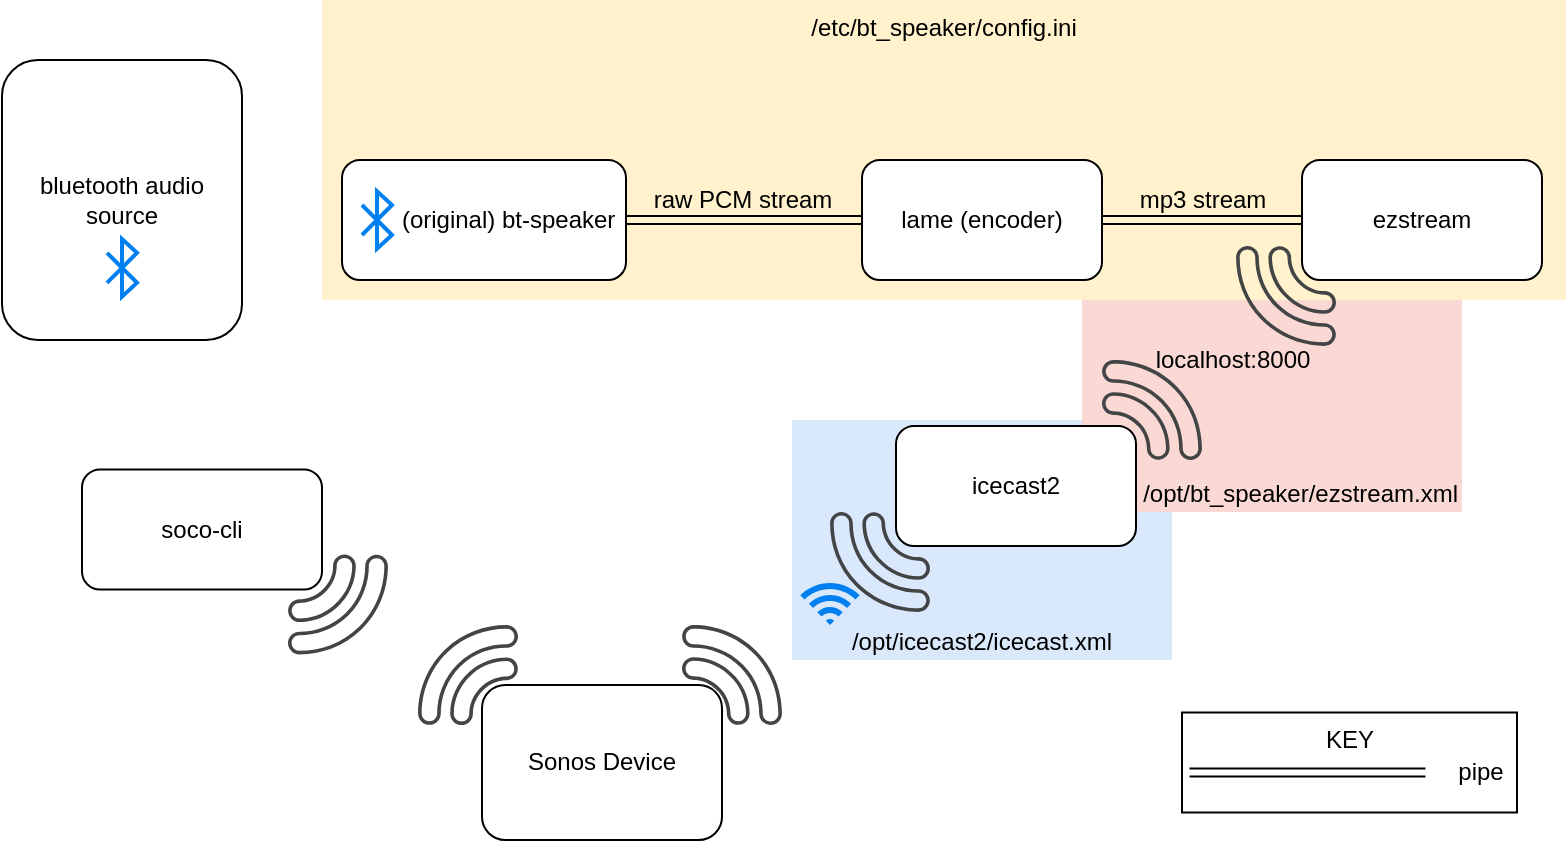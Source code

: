 <mxfile version="13.7.9" type="device"><diagram id="E0PR-NrpT8tVFChfFiDC" name="Page-1"><mxGraphModel dx="1296" dy="1142" grid="1" gridSize="10" guides="1" tooltips="1" connect="1" arrows="1" fold="1" page="1" pageScale="1" pageWidth="850" pageHeight="1100" math="0" shadow="0"><root><mxCell id="0"/><mxCell id="1" parent="0"/><mxCell id="e7XAFJpV4YYdHDv2FK4H-34" value="" style="pointerEvents=1;shadow=0;dashed=0;html=1;strokeColor=none;fillColor=#434445;aspect=fixed;labelPosition=center;verticalLabelPosition=bottom;verticalAlign=top;align=center;outlineConnect=0;shape=mxgraph.vvd.wi_fi;direction=north;" vertex="1" parent="1"><mxGeometry x="238" y="632.5" width="50" height="50" as="geometry"/></mxCell><mxCell id="e7XAFJpV4YYdHDv2FK4H-33" value="" style="pointerEvents=1;shadow=0;dashed=0;html=1;strokeColor=none;fillColor=#434445;aspect=fixed;labelPosition=center;verticalLabelPosition=bottom;verticalAlign=top;align=center;outlineConnect=0;shape=mxgraph.vvd.wi_fi;direction=south;" vertex="1" parent="1"><mxGeometry x="173" y="597.25" width="50" height="50" as="geometry"/></mxCell><mxCell id="e7XAFJpV4YYdHDv2FK4H-26" value="/opt/icecast2/icecast.xml" style="rounded=0;whiteSpace=wrap;html=1;verticalAlign=bottom;align=center;fillColor=#dae8fc;strokeColor=none;" vertex="1" parent="1"><mxGeometry x="425" y="530" width="190" height="120" as="geometry"/></mxCell><mxCell id="e7XAFJpV4YYdHDv2FK4H-25" value="/opt/bt_speaker/ezstream.xml" style="rounded=0;whiteSpace=wrap;html=1;verticalAlign=bottom;align=right;fillColor=#fad9d5;strokeColor=none;" vertex="1" parent="1"><mxGeometry x="570" y="470" width="190" height="106" as="geometry"/></mxCell><mxCell id="e7XAFJpV4YYdHDv2FK4H-22" value="/etc/bt_speaker/config.ini" style="rounded=0;whiteSpace=wrap;html=1;verticalAlign=top;fillColor=#fff2cc;strokeColor=none;" vertex="1" parent="1"><mxGeometry x="190" y="320" width="622" height="150" as="geometry"/></mxCell><mxCell id="e7XAFJpV4YYdHDv2FK4H-18" value="" style="pointerEvents=1;shadow=0;dashed=0;html=1;strokeColor=none;fillColor=#434445;aspect=fixed;labelPosition=center;verticalLabelPosition=bottom;verticalAlign=top;align=center;outlineConnect=0;shape=mxgraph.vvd.wi_fi;" vertex="1" parent="1"><mxGeometry x="580" y="500" width="50" height="50" as="geometry"/></mxCell><mxCell id="e7XAFJpV4YYdHDv2FK4H-19" value="" style="pointerEvents=1;shadow=0;dashed=0;html=1;strokeColor=none;fillColor=#434445;aspect=fixed;labelPosition=center;verticalLabelPosition=bottom;verticalAlign=top;align=center;outlineConnect=0;shape=mxgraph.vvd.wi_fi;direction=west;" vertex="1" parent="1"><mxGeometry x="647" y="443" width="50" height="50" as="geometry"/></mxCell><mxCell id="e7XAFJpV4YYdHDv2FK4H-6" style="edgeStyle=orthogonalEdgeStyle;rounded=0;orthogonalLoop=1;jettySize=auto;html=1;exitX=1;exitY=0.5;exitDx=0;exitDy=0;entryX=0;entryY=0.5;entryDx=0;entryDy=0;shape=link;" edge="1" parent="1" source="e7XAFJpV4YYdHDv2FK4H-4" target="e7XAFJpV4YYdHDv2FK4H-5"><mxGeometry relative="1" as="geometry"/></mxCell><mxCell id="e7XAFJpV4YYdHDv2FK4H-5" value="lame (encoder)" style="rounded=1;whiteSpace=wrap;html=1;" vertex="1" parent="1"><mxGeometry x="460" y="400" width="120" height="60" as="geometry"/></mxCell><mxCell id="e7XAFJpV4YYdHDv2FK4H-10" value="raw PCM stream" style="text;html=1;align=center;verticalAlign=middle;resizable=0;points=[];autosize=1;" vertex="1" parent="1"><mxGeometry x="350" y="410" width="100" height="20" as="geometry"/></mxCell><mxCell id="e7XAFJpV4YYdHDv2FK4H-11" style="edgeStyle=orthogonalEdgeStyle;rounded=0;orthogonalLoop=1;jettySize=auto;html=1;exitX=1;exitY=0.5;exitDx=0;exitDy=0;entryX=0;entryY=0.5;entryDx=0;entryDy=0;shape=link;" edge="1" parent="1" source="e7XAFJpV4YYdHDv2FK4H-5" target="e7XAFJpV4YYdHDv2FK4H-12"><mxGeometry relative="1" as="geometry"><mxPoint x="600" y="440" as="sourcePoint"/><mxPoint x="718" y="440" as="targetPoint"/></mxGeometry></mxCell><mxCell id="e7XAFJpV4YYdHDv2FK4H-12" value="ezstream" style="rounded=1;whiteSpace=wrap;html=1;" vertex="1" parent="1"><mxGeometry x="680" y="400" width="120" height="60" as="geometry"/></mxCell><mxCell id="e7XAFJpV4YYdHDv2FK4H-13" value="mp3 stream" style="text;html=1;align=center;verticalAlign=middle;resizable=0;points=[];autosize=1;" vertex="1" parent="1"><mxGeometry x="590" y="410" width="80" height="20" as="geometry"/></mxCell><mxCell id="e7XAFJpV4YYdHDv2FK4H-16" value="" style="pointerEvents=1;shadow=0;dashed=0;html=1;strokeColor=none;fillColor=#434445;aspect=fixed;labelPosition=center;verticalLabelPosition=bottom;verticalAlign=top;align=center;outlineConnect=0;shape=mxgraph.vvd.wi_fi;" vertex="1" parent="1"><mxGeometry x="370" y="632.5" width="50" height="50" as="geometry"/></mxCell><mxCell id="e7XAFJpV4YYdHDv2FK4H-17" value="" style="pointerEvents=1;shadow=0;dashed=0;html=1;strokeColor=none;fillColor=#434445;aspect=fixed;labelPosition=center;verticalLabelPosition=bottom;verticalAlign=top;align=center;outlineConnect=0;shape=mxgraph.vvd.wi_fi;direction=west;" vertex="1" parent="1"><mxGeometry x="444" y="576" width="50" height="50" as="geometry"/></mxCell><mxCell id="e7XAFJpV4YYdHDv2FK4H-15" value="" style="html=1;verticalLabelPosition=bottom;align=center;labelBackgroundColor=#ffffff;verticalAlign=top;strokeWidth=2;shadow=0;dashed=0;shape=mxgraph.ios7.icons.wifi;pointerEvents=1;fillColor=#0080F0;strokeColor=none;" vertex="1" parent="1"><mxGeometry x="429.15" y="611.5" width="29.7" height="21" as="geometry"/></mxCell><mxCell id="e7XAFJpV4YYdHDv2FK4H-20" value="localhost:8000" style="text;html=1;align=center;verticalAlign=middle;resizable=0;points=[];autosize=1;" vertex="1" parent="1"><mxGeometry x="600" y="490" width="90" height="20" as="geometry"/></mxCell><mxCell id="e7XAFJpV4YYdHDv2FK4H-21" value="icecast2" style="rounded=1;whiteSpace=wrap;html=1;" vertex="1" parent="1"><mxGeometry x="477" y="533" width="120" height="60" as="geometry"/></mxCell><mxCell id="e7XAFJpV4YYdHDv2FK4H-30" value="" style="group" vertex="1" connectable="0" parent="1"><mxGeometry x="620" y="676.25" width="168.75" height="50" as="geometry"/></mxCell><mxCell id="e7XAFJpV4YYdHDv2FK4H-8" style="edgeStyle=orthogonalEdgeStyle;rounded=0;orthogonalLoop=1;jettySize=auto;html=1;exitX=1;exitY=0.5;exitDx=0;exitDy=0;entryX=0;entryY=0.5;entryDx=0;entryDy=0;shape=link;" edge="1" parent="e7XAFJpV4YYdHDv2FK4H-30"><mxGeometry relative="1" as="geometry"><mxPoint x="3.75" y="30" as="sourcePoint"/><mxPoint x="121.75" y="30" as="targetPoint"/></mxGeometry></mxCell><mxCell id="e7XAFJpV4YYdHDv2FK4H-9" value="pipe" style="text;html=1;align=center;verticalAlign=middle;resizable=0;points=[];autosize=1;" vertex="1" parent="e7XAFJpV4YYdHDv2FK4H-30"><mxGeometry x="128.75" y="20" width="40" height="20" as="geometry"/></mxCell><mxCell id="e7XAFJpV4YYdHDv2FK4H-27" value="KEY&lt;br&gt;" style="rounded=0;whiteSpace=wrap;html=1;gradientColor=none;align=center;fillColor=none;verticalAlign=top;" vertex="1" parent="e7XAFJpV4YYdHDv2FK4H-30"><mxGeometry width="167.5" height="50" as="geometry"/></mxCell><mxCell id="e7XAFJpV4YYdHDv2FK4H-31" value="Sonos Device" style="rounded=1;whiteSpace=wrap;html=1;" vertex="1" parent="1"><mxGeometry x="270" y="662.5" width="120" height="77.5" as="geometry"/></mxCell><mxCell id="e7XAFJpV4YYdHDv2FK4H-32" value="soco-cli" style="rounded=1;whiteSpace=wrap;html=1;" vertex="1" parent="1"><mxGeometry x="70" y="554.75" width="120" height="60" as="geometry"/></mxCell><mxCell id="e7XAFJpV4YYdHDv2FK4H-36" value="" style="group" vertex="1" connectable="0" parent="1"><mxGeometry x="30" y="350" width="120" height="140" as="geometry"/></mxCell><mxCell id="e7XAFJpV4YYdHDv2FK4H-1" value="bluetooth audio source" style="rounded=1;whiteSpace=wrap;html=1;" vertex="1" parent="e7XAFJpV4YYdHDv2FK4H-36"><mxGeometry width="120" height="140" as="geometry"/></mxCell><mxCell id="e7XAFJpV4YYdHDv2FK4H-35" value="" style="html=1;verticalLabelPosition=bottom;align=center;labelBackgroundColor=#ffffff;verticalAlign=top;strokeWidth=2;strokeColor=#0080F0;shadow=0;dashed=0;shape=mxgraph.ios7.icons.bluetooth;pointerEvents=1" vertex="1" parent="e7XAFJpV4YYdHDv2FK4H-36"><mxGeometry x="52.5" y="89.5" width="15" height="28.8" as="geometry"/></mxCell><mxCell id="e7XAFJpV4YYdHDv2FK4H-37" value="" style="group" vertex="1" connectable="0" parent="1"><mxGeometry x="200" y="400" width="142" height="60" as="geometry"/></mxCell><mxCell id="e7XAFJpV4YYdHDv2FK4H-4" value="(original) bt-speaker&amp;nbsp;" style="rounded=1;whiteSpace=wrap;html=1;align=right;" vertex="1" parent="e7XAFJpV4YYdHDv2FK4H-37"><mxGeometry width="142" height="60" as="geometry"/></mxCell><mxCell id="e7XAFJpV4YYdHDv2FK4H-14" value="" style="html=1;verticalLabelPosition=bottom;align=center;labelBackgroundColor=#ffffff;verticalAlign=top;strokeWidth=2;strokeColor=#0080F0;shadow=0;dashed=0;shape=mxgraph.ios7.icons.bluetooth;pointerEvents=1" vertex="1" parent="e7XAFJpV4YYdHDv2FK4H-37"><mxGeometry x="10" y="15.6" width="15" height="28.8" as="geometry"/></mxCell></root></mxGraphModel></diagram></mxfile>